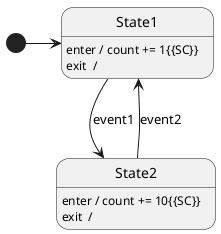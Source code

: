 @startuml {{smName}}

' //////////////////////// STATE ORGANIZATION ///////////////////////
' Note: StateSmith treats state names and events as case insensitive.
' More info: https://github.com/StateSmith/StateSmith/wiki/PlantUML

state State1
state State2


' ///////////////////////// STATE HANDLERS /////////////////////////
' Syntax: https://github.com/StateSmith/StateSmith/wiki/Behaviors

[*] -> State1

' State1
State1: enter / count += 1{{SC}}
State1: exit  / 
State1 --> State2 : event1

' State2
State2: enter / count += 10{{SC}}
State2: exit  / 
State2 --> State1 : event2


' //////////////////////// StateSmith config ////////////////////////
' The below special comment block sets the StateSmith configuration.
' More info: https://github.com/StateSmith/StateSmith/issues/335

/'! $CONFIG : toml

{{configToml}}
'/
@enduml
